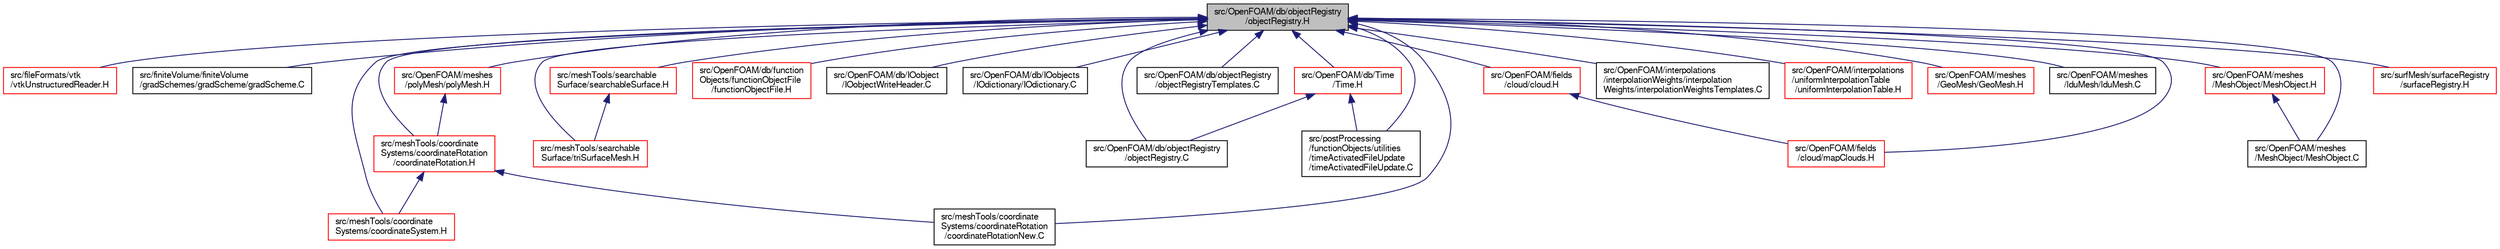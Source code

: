 digraph "src/OpenFOAM/db/objectRegistry/objectRegistry.H"
{
  bgcolor="transparent";
  edge [fontname="FreeSans",fontsize="10",labelfontname="FreeSans",labelfontsize="10"];
  node [fontname="FreeSans",fontsize="10",shape=record];
  Node73 [label="src/OpenFOAM/db/objectRegistry\l/objectRegistry.H",height=0.2,width=0.4,color="black", fillcolor="grey75", style="filled", fontcolor="black"];
  Node73 -> Node74 [dir="back",color="midnightblue",fontsize="10",style="solid",fontname="FreeSans"];
  Node74 [label="src/fileFormats/vtk\l/vtkUnstructuredReader.H",height=0.2,width=0.4,color="red",URL="$a01181.html"];
  Node73 -> Node79 [dir="back",color="midnightblue",fontsize="10",style="solid",fontname="FreeSans"];
  Node79 [label="src/finiteVolume/finiteVolume\l/gradSchemes/gradScheme/gradScheme.C",height=0.2,width=0.4,color="black",URL="$a03113.html"];
  Node73 -> Node80 [dir="back",color="midnightblue",fontsize="10",style="solid",fontname="FreeSans"];
  Node80 [label="src/meshTools/coordinate\lSystems/coordinateSystem.H",height=0.2,width=0.4,color="red",URL="$a07520.html"];
  Node73 -> Node216 [dir="back",color="midnightblue",fontsize="10",style="solid",fontname="FreeSans"];
  Node216 [label="src/meshTools/coordinate\lSystems/coordinateRotation\l/coordinateRotation.H",height=0.2,width=0.4,color="red",URL="$a07493.html"];
  Node216 -> Node80 [dir="back",color="midnightblue",fontsize="10",style="solid",fontname="FreeSans"];
  Node216 -> Node221 [dir="back",color="midnightblue",fontsize="10",style="solid",fontname="FreeSans"];
  Node221 [label="src/meshTools/coordinate\lSystems/coordinateRotation\l/coordinateRotationNew.C",height=0.2,width=0.4,color="black",URL="$a07496.html"];
  Node73 -> Node221 [dir="back",color="midnightblue",fontsize="10",style="solid",fontname="FreeSans"];
  Node73 -> Node227 [dir="back",color="midnightblue",fontsize="10",style="solid",fontname="FreeSans"];
  Node227 [label="src/meshTools/searchable\lSurface/searchableSurface.H",height=0.2,width=0.4,color="red",URL="$a07820.html"];
  Node227 -> Node562 [dir="back",color="midnightblue",fontsize="10",style="solid",fontname="FreeSans"];
  Node562 [label="src/meshTools/searchable\lSurface/triSurfaceMesh.H",height=0.2,width=0.4,color="red",URL="$a07850.html"];
  Node73 -> Node562 [dir="back",color="midnightblue",fontsize="10",style="solid",fontname="FreeSans"];
  Node73 -> Node631 [dir="back",color="midnightblue",fontsize="10",style="solid",fontname="FreeSans"];
  Node631 [label="src/OpenFOAM/db/function\lObjects/functionObjectFile\l/functionObjectFile.H",height=0.2,width=0.4,color="red",URL="$a08954.html"];
  Node73 -> Node687 [dir="back",color="midnightblue",fontsize="10",style="solid",fontname="FreeSans"];
  Node687 [label="src/OpenFOAM/db/IOobject\l/IOobjectWriteHeader.C",height=0.2,width=0.4,color="black",URL="$a08999.html",tooltip="Writes the header description of the File to the stream associated with the File. ..."];
  Node73 -> Node688 [dir="back",color="midnightblue",fontsize="10",style="solid",fontname="FreeSans"];
  Node688 [label="src/OpenFOAM/db/IOobjects\l/IOdictionary/IOdictionary.C",height=0.2,width=0.4,color="black",URL="$a09020.html"];
  Node73 -> Node689 [dir="back",color="midnightblue",fontsize="10",style="solid",fontname="FreeSans"];
  Node689 [label="src/OpenFOAM/db/objectRegistry\l/objectRegistry.C",height=0.2,width=0.4,color="black",URL="$a09239.html"];
  Node73 -> Node690 [dir="back",color="midnightblue",fontsize="10",style="solid",fontname="FreeSans"];
  Node690 [label="src/OpenFOAM/db/objectRegistry\l/objectRegistryTemplates.C",height=0.2,width=0.4,color="black",URL="$a09245.html"];
  Node73 -> Node691 [dir="back",color="midnightblue",fontsize="10",style="solid",fontname="FreeSans"];
  Node691 [label="src/OpenFOAM/db/Time\l/Time.H",height=0.2,width=0.4,color="red",URL="$a09311.html"];
  Node691 -> Node689 [dir="back",color="midnightblue",fontsize="10",style="solid",fontname="FreeSans"];
  Node691 -> Node1098 [dir="back",color="midnightblue",fontsize="10",style="solid",fontname="FreeSans"];
  Node1098 [label="src/postProcessing\l/functionObjects/utilities\l/timeActivatedFileUpdate\l/timeActivatedFileUpdate.C",height=0.2,width=0.4,color="black",URL="$a13853.html"];
  Node73 -> Node1170 [dir="back",color="midnightblue",fontsize="10",style="solid",fontname="FreeSans"];
  Node1170 [label="src/OpenFOAM/fields\l/cloud/cloud.H",height=0.2,width=0.4,color="red",URL="$a09401.html"];
  Node1170 -> Node1179 [dir="back",color="midnightblue",fontsize="10",style="solid",fontname="FreeSans"];
  Node1179 [label="src/OpenFOAM/fields\l/cloud/mapClouds.H",height=0.2,width=0.4,color="red",URL="$a09404.html",tooltip="Generic Geometric field mapper. For \"real\" mapping, add template specialisations for mapping of inter..."];
  Node73 -> Node1179 [dir="back",color="midnightblue",fontsize="10",style="solid",fontname="FreeSans"];
  Node73 -> Node1182 [dir="back",color="midnightblue",fontsize="10",style="solid",fontname="FreeSans"];
  Node1182 [label="src/OpenFOAM/interpolations\l/interpolationWeights/interpolation\lWeights/interpolationWeightsTemplates.C",height=0.2,width=0.4,color="black",URL="$a10460.html"];
  Node73 -> Node1183 [dir="back",color="midnightblue",fontsize="10",style="solid",fontname="FreeSans"];
  Node1183 [label="src/OpenFOAM/interpolations\l/uniformInterpolationTable\l/uniformInterpolationTable.H",height=0.2,width=0.4,color="red",URL="$a10505.html"];
  Node73 -> Node1192 [dir="back",color="midnightblue",fontsize="10",style="solid",fontname="FreeSans"];
  Node1192 [label="src/OpenFOAM/meshes\l/GeoMesh/GeoMesh.H",height=0.2,width=0.4,color="red",URL="$a11123.html"];
  Node73 -> Node2477 [dir="back",color="midnightblue",fontsize="10",style="solid",fontname="FreeSans"];
  Node2477 [label="src/OpenFOAM/meshes\l/lduMesh/lduMesh.C",height=0.2,width=0.4,color="black",URL="$a11150.html"];
  Node73 -> Node2478 [dir="back",color="midnightblue",fontsize="10",style="solid",fontname="FreeSans"];
  Node2478 [label="src/OpenFOAM/meshes\l/MeshObject/MeshObject.H",height=0.2,width=0.4,color="red",URL="$a11174.html"];
  Node2478 -> Node2546 [dir="back",color="midnightblue",fontsize="10",style="solid",fontname="FreeSans"];
  Node2546 [label="src/OpenFOAM/meshes\l/MeshObject/MeshObject.C",height=0.2,width=0.4,color="black",URL="$a11171.html"];
  Node73 -> Node2546 [dir="back",color="midnightblue",fontsize="10",style="solid",fontname="FreeSans"];
  Node73 -> Node2547 [dir="back",color="midnightblue",fontsize="10",style="solid",fontname="FreeSans"];
  Node2547 [label="src/OpenFOAM/meshes\l/polyMesh/polyMesh.H",height=0.2,width=0.4,color="red",URL="$a11630.html"];
  Node2547 -> Node216 [dir="back",color="midnightblue",fontsize="10",style="solid",fontname="FreeSans"];
  Node73 -> Node1098 [dir="back",color="midnightblue",fontsize="10",style="solid",fontname="FreeSans"];
  Node73 -> Node3032 [dir="back",color="midnightblue",fontsize="10",style="solid",fontname="FreeSans"];
  Node3032 [label="src/surfMesh/surfaceRegistry\l/surfaceRegistry.H",height=0.2,width=0.4,color="red",URL="$a15281.html"];
}
